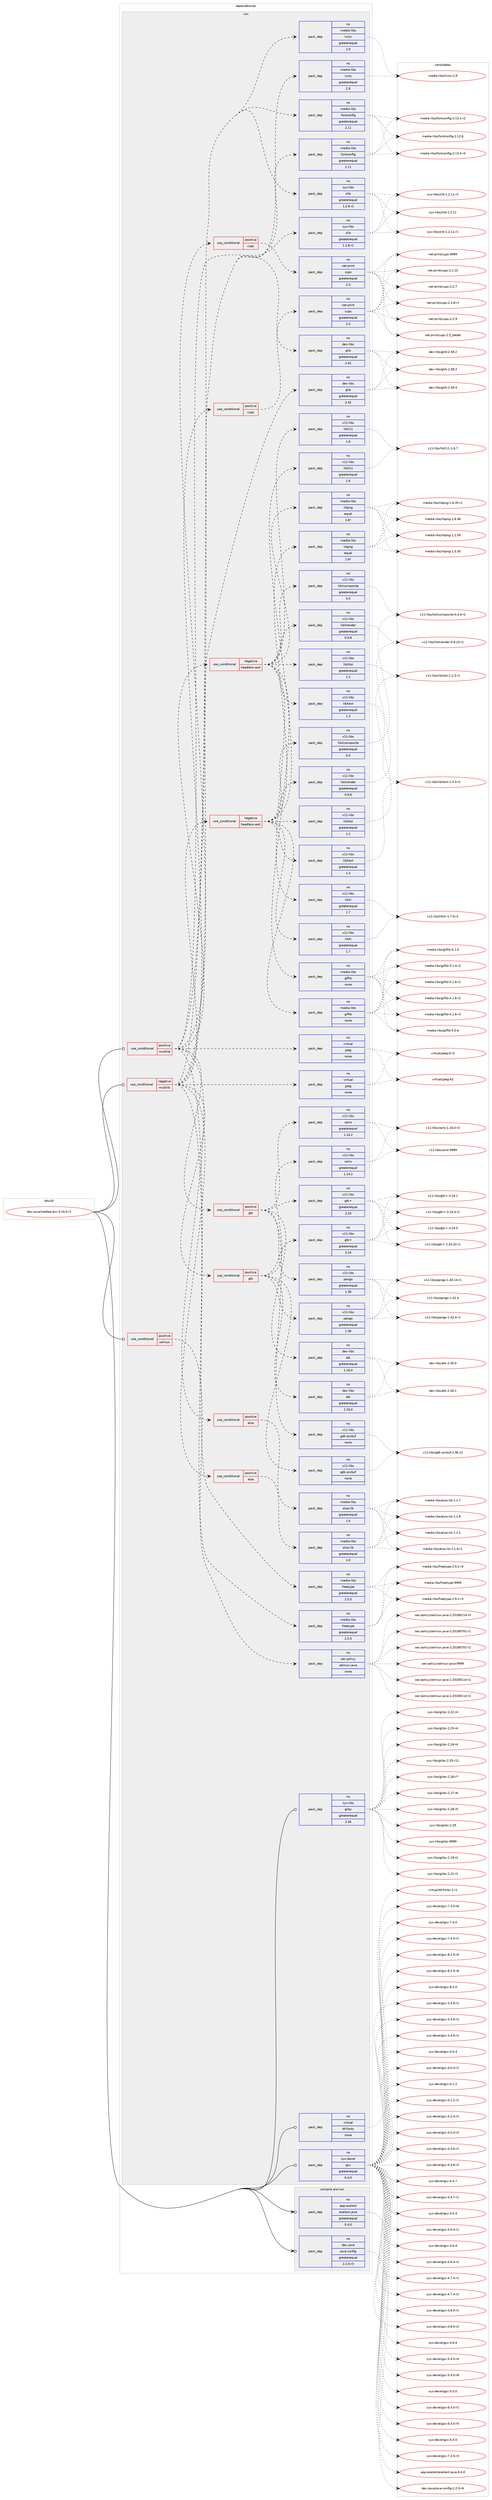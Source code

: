 digraph prolog {

# *************
# Graph options
# *************

newrank=true;
concentrate=true;
compound=true;
graph [rankdir=LR,fontname=Helvetica,fontsize=10,ranksep=1.5];#, ranksep=2.5, nodesep=0.2];
edge  [arrowhead=vee];
node  [fontname=Helvetica,fontsize=10];

# **********
# The ebuild
# **********

subgraph cluster_leftcol {
color=gray;
rank=same;
label=<<i>ebuild</i>>;
id [label="dev-java/icedtea-bin-3.10.0-r1", color=red, width=4, href="../dev-java/icedtea-bin-3.10.0-r1.svg"];
}

# ****************
# The dependencies
# ****************

subgraph cluster_midcol {
color=gray;
label=<<i>dependencies</i>>;
subgraph cluster_compile {
fillcolor="#eeeeee";
style=filled;
label=<<i>compile</i>>;
}
subgraph cluster_compileandrun {
fillcolor="#eeeeee";
style=filled;
label=<<i>compile and run</i>>;
subgraph pack967957 {
dependency1353135 [label=<<TABLE BORDER="0" CELLBORDER="1" CELLSPACING="0" CELLPADDING="4" WIDTH="220"><TR><TD ROWSPAN="6" CELLPADDING="30">pack_dep</TD></TR><TR><TD WIDTH="110">no</TD></TR><TR><TD>app-eselect</TD></TR><TR><TD>eselect-java</TD></TR><TR><TD>greaterequal</TD></TR><TR><TD>0.4.0</TD></TR></TABLE>>, shape=none, color=blue];
}
id:e -> dependency1353135:w [weight=20,style="solid",arrowhead="odotvee"];
subgraph pack967958 {
dependency1353136 [label=<<TABLE BORDER="0" CELLBORDER="1" CELLSPACING="0" CELLPADDING="4" WIDTH="220"><TR><TD ROWSPAN="6" CELLPADDING="30">pack_dep</TD></TR><TR><TD WIDTH="110">no</TD></TR><TR><TD>dev-java</TD></TR><TR><TD>java-config</TD></TR><TR><TD>greaterequal</TD></TR><TR><TD>2.2.0-r3</TD></TR></TABLE>>, shape=none, color=blue];
}
id:e -> dependency1353136:w [weight=20,style="solid",arrowhead="odotvee"];
}
subgraph cluster_run {
fillcolor="#eeeeee";
style=filled;
label=<<i>run</i>>;
subgraph cond362747 {
dependency1353137 [label=<<TABLE BORDER="0" CELLBORDER="1" CELLSPACING="0" CELLPADDING="4"><TR><TD ROWSPAN="3" CELLPADDING="10">use_conditional</TD></TR><TR><TD>negative</TD></TR><TR><TD>multilib</TD></TR></TABLE>>, shape=none, color=red];
subgraph pack967959 {
dependency1353138 [label=<<TABLE BORDER="0" CELLBORDER="1" CELLSPACING="0" CELLPADDING="4" WIDTH="220"><TR><TD ROWSPAN="6" CELLPADDING="30">pack_dep</TD></TR><TR><TD WIDTH="110">no</TD></TR><TR><TD>dev-libs</TD></TR><TR><TD>glib</TD></TR><TR><TD>greaterequal</TD></TR><TR><TD>2.42</TD></TR></TABLE>>, shape=none, color=blue];
}
dependency1353137:e -> dependency1353138:w [weight=20,style="dashed",arrowhead="vee"];
subgraph pack967960 {
dependency1353139 [label=<<TABLE BORDER="0" CELLBORDER="1" CELLSPACING="0" CELLPADDING="4" WIDTH="220"><TR><TD ROWSPAN="6" CELLPADDING="30">pack_dep</TD></TR><TR><TD WIDTH="110">no</TD></TR><TR><TD>media-libs</TD></TR><TR><TD>fontconfig</TD></TR><TR><TD>greaterequal</TD></TR><TR><TD>2.11</TD></TR></TABLE>>, shape=none, color=blue];
}
dependency1353137:e -> dependency1353139:w [weight=20,style="dashed",arrowhead="vee"];
subgraph pack967961 {
dependency1353140 [label=<<TABLE BORDER="0" CELLBORDER="1" CELLSPACING="0" CELLPADDING="4" WIDTH="220"><TR><TD ROWSPAN="6" CELLPADDING="30">pack_dep</TD></TR><TR><TD WIDTH="110">no</TD></TR><TR><TD>media-libs</TD></TR><TR><TD>freetype</TD></TR><TR><TD>greaterequal</TD></TR><TR><TD>2.5.5</TD></TR></TABLE>>, shape=none, color=blue];
}
dependency1353137:e -> dependency1353140:w [weight=20,style="dashed",arrowhead="vee"];
subgraph pack967962 {
dependency1353141 [label=<<TABLE BORDER="0" CELLBORDER="1" CELLSPACING="0" CELLPADDING="4" WIDTH="220"><TR><TD ROWSPAN="6" CELLPADDING="30">pack_dep</TD></TR><TR><TD WIDTH="110">no</TD></TR><TR><TD>media-libs</TD></TR><TR><TD>lcms</TD></TR><TR><TD>greaterequal</TD></TR><TR><TD>2.9</TD></TR></TABLE>>, shape=none, color=blue];
}
dependency1353137:e -> dependency1353141:w [weight=20,style="dashed",arrowhead="vee"];
subgraph pack967963 {
dependency1353142 [label=<<TABLE BORDER="0" CELLBORDER="1" CELLSPACING="0" CELLPADDING="4" WIDTH="220"><TR><TD ROWSPAN="6" CELLPADDING="30">pack_dep</TD></TR><TR><TD WIDTH="110">no</TD></TR><TR><TD>sys-libs</TD></TR><TR><TD>zlib</TD></TR><TR><TD>greaterequal</TD></TR><TR><TD>1.2.8-r1</TD></TR></TABLE>>, shape=none, color=blue];
}
dependency1353137:e -> dependency1353142:w [weight=20,style="dashed",arrowhead="vee"];
subgraph pack967964 {
dependency1353143 [label=<<TABLE BORDER="0" CELLBORDER="1" CELLSPACING="0" CELLPADDING="4" WIDTH="220"><TR><TD ROWSPAN="6" CELLPADDING="30">pack_dep</TD></TR><TR><TD WIDTH="110">no</TD></TR><TR><TD>virtual</TD></TR><TR><TD>jpeg</TD></TR><TR><TD>none</TD></TR><TR><TD></TD></TR></TABLE>>, shape=none, color=blue];
}
dependency1353137:e -> dependency1353143:w [weight=20,style="dashed",arrowhead="vee"];
subgraph cond362748 {
dependency1353144 [label=<<TABLE BORDER="0" CELLBORDER="1" CELLSPACING="0" CELLPADDING="4"><TR><TD ROWSPAN="3" CELLPADDING="10">use_conditional</TD></TR><TR><TD>positive</TD></TR><TR><TD>alsa</TD></TR></TABLE>>, shape=none, color=red];
subgraph pack967965 {
dependency1353145 [label=<<TABLE BORDER="0" CELLBORDER="1" CELLSPACING="0" CELLPADDING="4" WIDTH="220"><TR><TD ROWSPAN="6" CELLPADDING="30">pack_dep</TD></TR><TR><TD WIDTH="110">no</TD></TR><TR><TD>media-libs</TD></TR><TR><TD>alsa-lib</TD></TR><TR><TD>greaterequal</TD></TR><TR><TD>1.0</TD></TR></TABLE>>, shape=none, color=blue];
}
dependency1353144:e -> dependency1353145:w [weight=20,style="dashed",arrowhead="vee"];
}
dependency1353137:e -> dependency1353144:w [weight=20,style="dashed",arrowhead="vee"];
subgraph cond362749 {
dependency1353146 [label=<<TABLE BORDER="0" CELLBORDER="1" CELLSPACING="0" CELLPADDING="4"><TR><TD ROWSPAN="3" CELLPADDING="10">use_conditional</TD></TR><TR><TD>positive</TD></TR><TR><TD>cups</TD></TR></TABLE>>, shape=none, color=red];
subgraph pack967966 {
dependency1353147 [label=<<TABLE BORDER="0" CELLBORDER="1" CELLSPACING="0" CELLPADDING="4" WIDTH="220"><TR><TD ROWSPAN="6" CELLPADDING="30">pack_dep</TD></TR><TR><TD WIDTH="110">no</TD></TR><TR><TD>net-print</TD></TR><TR><TD>cups</TD></TR><TR><TD>greaterequal</TD></TR><TR><TD>2.0</TD></TR></TABLE>>, shape=none, color=blue];
}
dependency1353146:e -> dependency1353147:w [weight=20,style="dashed",arrowhead="vee"];
}
dependency1353137:e -> dependency1353146:w [weight=20,style="dashed",arrowhead="vee"];
subgraph cond362750 {
dependency1353148 [label=<<TABLE BORDER="0" CELLBORDER="1" CELLSPACING="0" CELLPADDING="4"><TR><TD ROWSPAN="3" CELLPADDING="10">use_conditional</TD></TR><TR><TD>positive</TD></TR><TR><TD>gtk</TD></TR></TABLE>>, shape=none, color=red];
subgraph pack967967 {
dependency1353149 [label=<<TABLE BORDER="0" CELLBORDER="1" CELLSPACING="0" CELLPADDING="4" WIDTH="220"><TR><TD ROWSPAN="6" CELLPADDING="30">pack_dep</TD></TR><TR><TD WIDTH="110">no</TD></TR><TR><TD>dev-libs</TD></TR><TR><TD>atk</TD></TR><TR><TD>greaterequal</TD></TR><TR><TD>2.16.0</TD></TR></TABLE>>, shape=none, color=blue];
}
dependency1353148:e -> dependency1353149:w [weight=20,style="dashed",arrowhead="vee"];
subgraph pack967968 {
dependency1353150 [label=<<TABLE BORDER="0" CELLBORDER="1" CELLSPACING="0" CELLPADDING="4" WIDTH="220"><TR><TD ROWSPAN="6" CELLPADDING="30">pack_dep</TD></TR><TR><TD WIDTH="110">no</TD></TR><TR><TD>x11-libs</TD></TR><TR><TD>cairo</TD></TR><TR><TD>greaterequal</TD></TR><TR><TD>1.14.2</TD></TR></TABLE>>, shape=none, color=blue];
}
dependency1353148:e -> dependency1353150:w [weight=20,style="dashed",arrowhead="vee"];
subgraph pack967969 {
dependency1353151 [label=<<TABLE BORDER="0" CELLBORDER="1" CELLSPACING="0" CELLPADDING="4" WIDTH="220"><TR><TD ROWSPAN="6" CELLPADDING="30">pack_dep</TD></TR><TR><TD WIDTH="110">no</TD></TR><TR><TD>x11-libs</TD></TR><TR><TD>gdk-pixbuf</TD></TR><TR><TD>none</TD></TR><TR><TD></TD></TR></TABLE>>, shape=none, color=blue];
}
dependency1353148:e -> dependency1353151:w [weight=20,style="dashed",arrowhead="vee"];
subgraph pack967970 {
dependency1353152 [label=<<TABLE BORDER="0" CELLBORDER="1" CELLSPACING="0" CELLPADDING="4" WIDTH="220"><TR><TD ROWSPAN="6" CELLPADDING="30">pack_dep</TD></TR><TR><TD WIDTH="110">no</TD></TR><TR><TD>x11-libs</TD></TR><TR><TD>gtk+</TD></TR><TR><TD>greaterequal</TD></TR><TR><TD>2.24</TD></TR></TABLE>>, shape=none, color=blue];
}
dependency1353148:e -> dependency1353152:w [weight=20,style="dashed",arrowhead="vee"];
subgraph pack967971 {
dependency1353153 [label=<<TABLE BORDER="0" CELLBORDER="1" CELLSPACING="0" CELLPADDING="4" WIDTH="220"><TR><TD ROWSPAN="6" CELLPADDING="30">pack_dep</TD></TR><TR><TD WIDTH="110">no</TD></TR><TR><TD>x11-libs</TD></TR><TR><TD>pango</TD></TR><TR><TD>greaterequal</TD></TR><TR><TD>1.36</TD></TR></TABLE>>, shape=none, color=blue];
}
dependency1353148:e -> dependency1353153:w [weight=20,style="dashed",arrowhead="vee"];
}
dependency1353137:e -> dependency1353148:w [weight=20,style="dashed",arrowhead="vee"];
subgraph cond362751 {
dependency1353154 [label=<<TABLE BORDER="0" CELLBORDER="1" CELLSPACING="0" CELLPADDING="4"><TR><TD ROWSPAN="3" CELLPADDING="10">use_conditional</TD></TR><TR><TD>negative</TD></TR><TR><TD>headless-awt</TD></TR></TABLE>>, shape=none, color=red];
subgraph pack967972 {
dependency1353155 [label=<<TABLE BORDER="0" CELLBORDER="1" CELLSPACING="0" CELLPADDING="4" WIDTH="220"><TR><TD ROWSPAN="6" CELLPADDING="30">pack_dep</TD></TR><TR><TD WIDTH="110">no</TD></TR><TR><TD>media-libs</TD></TR><TR><TD>giflib</TD></TR><TR><TD>none</TD></TR><TR><TD></TD></TR></TABLE>>, shape=none, color=blue];
}
dependency1353154:e -> dependency1353155:w [weight=20,style="dashed",arrowhead="vee"];
subgraph pack967973 {
dependency1353156 [label=<<TABLE BORDER="0" CELLBORDER="1" CELLSPACING="0" CELLPADDING="4" WIDTH="220"><TR><TD ROWSPAN="6" CELLPADDING="30">pack_dep</TD></TR><TR><TD WIDTH="110">no</TD></TR><TR><TD>media-libs</TD></TR><TR><TD>libpng</TD></TR><TR><TD>equal</TD></TR><TR><TD>1.6*</TD></TR></TABLE>>, shape=none, color=blue];
}
dependency1353154:e -> dependency1353156:w [weight=20,style="dashed",arrowhead="vee"];
subgraph pack967974 {
dependency1353157 [label=<<TABLE BORDER="0" CELLBORDER="1" CELLSPACING="0" CELLPADDING="4" WIDTH="220"><TR><TD ROWSPAN="6" CELLPADDING="30">pack_dep</TD></TR><TR><TD WIDTH="110">no</TD></TR><TR><TD>x11-libs</TD></TR><TR><TD>libX11</TD></TR><TR><TD>greaterequal</TD></TR><TR><TD>1.6</TD></TR></TABLE>>, shape=none, color=blue];
}
dependency1353154:e -> dependency1353157:w [weight=20,style="dashed",arrowhead="vee"];
subgraph pack967975 {
dependency1353158 [label=<<TABLE BORDER="0" CELLBORDER="1" CELLSPACING="0" CELLPADDING="4" WIDTH="220"><TR><TD ROWSPAN="6" CELLPADDING="30">pack_dep</TD></TR><TR><TD WIDTH="110">no</TD></TR><TR><TD>x11-libs</TD></TR><TR><TD>libXcomposite</TD></TR><TR><TD>greaterequal</TD></TR><TR><TD>0.4</TD></TR></TABLE>>, shape=none, color=blue];
}
dependency1353154:e -> dependency1353158:w [weight=20,style="dashed",arrowhead="vee"];
subgraph pack967976 {
dependency1353159 [label=<<TABLE BORDER="0" CELLBORDER="1" CELLSPACING="0" CELLPADDING="4" WIDTH="220"><TR><TD ROWSPAN="6" CELLPADDING="30">pack_dep</TD></TR><TR><TD WIDTH="110">no</TD></TR><TR><TD>x11-libs</TD></TR><TR><TD>libXext</TD></TR><TR><TD>greaterequal</TD></TR><TR><TD>1.3</TD></TR></TABLE>>, shape=none, color=blue];
}
dependency1353154:e -> dependency1353159:w [weight=20,style="dashed",arrowhead="vee"];
subgraph pack967977 {
dependency1353160 [label=<<TABLE BORDER="0" CELLBORDER="1" CELLSPACING="0" CELLPADDING="4" WIDTH="220"><TR><TD ROWSPAN="6" CELLPADDING="30">pack_dep</TD></TR><TR><TD WIDTH="110">no</TD></TR><TR><TD>x11-libs</TD></TR><TR><TD>libXi</TD></TR><TR><TD>greaterequal</TD></TR><TR><TD>1.7</TD></TR></TABLE>>, shape=none, color=blue];
}
dependency1353154:e -> dependency1353160:w [weight=20,style="dashed",arrowhead="vee"];
subgraph pack967978 {
dependency1353161 [label=<<TABLE BORDER="0" CELLBORDER="1" CELLSPACING="0" CELLPADDING="4" WIDTH="220"><TR><TD ROWSPAN="6" CELLPADDING="30">pack_dep</TD></TR><TR><TD WIDTH="110">no</TD></TR><TR><TD>x11-libs</TD></TR><TR><TD>libXrender</TD></TR><TR><TD>greaterequal</TD></TR><TR><TD>0.9.8</TD></TR></TABLE>>, shape=none, color=blue];
}
dependency1353154:e -> dependency1353161:w [weight=20,style="dashed",arrowhead="vee"];
subgraph pack967979 {
dependency1353162 [label=<<TABLE BORDER="0" CELLBORDER="1" CELLSPACING="0" CELLPADDING="4" WIDTH="220"><TR><TD ROWSPAN="6" CELLPADDING="30">pack_dep</TD></TR><TR><TD WIDTH="110">no</TD></TR><TR><TD>x11-libs</TD></TR><TR><TD>libXtst</TD></TR><TR><TD>greaterequal</TD></TR><TR><TD>1.2</TD></TR></TABLE>>, shape=none, color=blue];
}
dependency1353154:e -> dependency1353162:w [weight=20,style="dashed",arrowhead="vee"];
}
dependency1353137:e -> dependency1353154:w [weight=20,style="dashed",arrowhead="vee"];
}
id:e -> dependency1353137:w [weight=20,style="solid",arrowhead="odot"];
subgraph cond362752 {
dependency1353163 [label=<<TABLE BORDER="0" CELLBORDER="1" CELLSPACING="0" CELLPADDING="4"><TR><TD ROWSPAN="3" CELLPADDING="10">use_conditional</TD></TR><TR><TD>positive</TD></TR><TR><TD>multilib</TD></TR></TABLE>>, shape=none, color=red];
subgraph pack967980 {
dependency1353164 [label=<<TABLE BORDER="0" CELLBORDER="1" CELLSPACING="0" CELLPADDING="4" WIDTH="220"><TR><TD ROWSPAN="6" CELLPADDING="30">pack_dep</TD></TR><TR><TD WIDTH="110">no</TD></TR><TR><TD>dev-libs</TD></TR><TR><TD>glib</TD></TR><TR><TD>greaterequal</TD></TR><TR><TD>2.42</TD></TR></TABLE>>, shape=none, color=blue];
}
dependency1353163:e -> dependency1353164:w [weight=20,style="dashed",arrowhead="vee"];
subgraph pack967981 {
dependency1353165 [label=<<TABLE BORDER="0" CELLBORDER="1" CELLSPACING="0" CELLPADDING="4" WIDTH="220"><TR><TD ROWSPAN="6" CELLPADDING="30">pack_dep</TD></TR><TR><TD WIDTH="110">no</TD></TR><TR><TD>media-libs</TD></TR><TR><TD>fontconfig</TD></TR><TR><TD>greaterequal</TD></TR><TR><TD>2.11</TD></TR></TABLE>>, shape=none, color=blue];
}
dependency1353163:e -> dependency1353165:w [weight=20,style="dashed",arrowhead="vee"];
subgraph pack967982 {
dependency1353166 [label=<<TABLE BORDER="0" CELLBORDER="1" CELLSPACING="0" CELLPADDING="4" WIDTH="220"><TR><TD ROWSPAN="6" CELLPADDING="30">pack_dep</TD></TR><TR><TD WIDTH="110">no</TD></TR><TR><TD>media-libs</TD></TR><TR><TD>freetype</TD></TR><TR><TD>greaterequal</TD></TR><TR><TD>2.5.5</TD></TR></TABLE>>, shape=none, color=blue];
}
dependency1353163:e -> dependency1353166:w [weight=20,style="dashed",arrowhead="vee"];
subgraph pack967983 {
dependency1353167 [label=<<TABLE BORDER="0" CELLBORDER="1" CELLSPACING="0" CELLPADDING="4" WIDTH="220"><TR><TD ROWSPAN="6" CELLPADDING="30">pack_dep</TD></TR><TR><TD WIDTH="110">no</TD></TR><TR><TD>media-libs</TD></TR><TR><TD>lcms</TD></TR><TR><TD>greaterequal</TD></TR><TR><TD>2.9</TD></TR></TABLE>>, shape=none, color=blue];
}
dependency1353163:e -> dependency1353167:w [weight=20,style="dashed",arrowhead="vee"];
subgraph pack967984 {
dependency1353168 [label=<<TABLE BORDER="0" CELLBORDER="1" CELLSPACING="0" CELLPADDING="4" WIDTH="220"><TR><TD ROWSPAN="6" CELLPADDING="30">pack_dep</TD></TR><TR><TD WIDTH="110">no</TD></TR><TR><TD>sys-libs</TD></TR><TR><TD>zlib</TD></TR><TR><TD>greaterequal</TD></TR><TR><TD>1.2.8-r1</TD></TR></TABLE>>, shape=none, color=blue];
}
dependency1353163:e -> dependency1353168:w [weight=20,style="dashed",arrowhead="vee"];
subgraph pack967985 {
dependency1353169 [label=<<TABLE BORDER="0" CELLBORDER="1" CELLSPACING="0" CELLPADDING="4" WIDTH="220"><TR><TD ROWSPAN="6" CELLPADDING="30">pack_dep</TD></TR><TR><TD WIDTH="110">no</TD></TR><TR><TD>virtual</TD></TR><TR><TD>jpeg</TD></TR><TR><TD>none</TD></TR><TR><TD></TD></TR></TABLE>>, shape=none, color=blue];
}
dependency1353163:e -> dependency1353169:w [weight=20,style="dashed",arrowhead="vee"];
subgraph cond362753 {
dependency1353170 [label=<<TABLE BORDER="0" CELLBORDER="1" CELLSPACING="0" CELLPADDING="4"><TR><TD ROWSPAN="3" CELLPADDING="10">use_conditional</TD></TR><TR><TD>positive</TD></TR><TR><TD>alsa</TD></TR></TABLE>>, shape=none, color=red];
subgraph pack967986 {
dependency1353171 [label=<<TABLE BORDER="0" CELLBORDER="1" CELLSPACING="0" CELLPADDING="4" WIDTH="220"><TR><TD ROWSPAN="6" CELLPADDING="30">pack_dep</TD></TR><TR><TD WIDTH="110">no</TD></TR><TR><TD>media-libs</TD></TR><TR><TD>alsa-lib</TD></TR><TR><TD>greaterequal</TD></TR><TR><TD>1.0</TD></TR></TABLE>>, shape=none, color=blue];
}
dependency1353170:e -> dependency1353171:w [weight=20,style="dashed",arrowhead="vee"];
}
dependency1353163:e -> dependency1353170:w [weight=20,style="dashed",arrowhead="vee"];
subgraph cond362754 {
dependency1353172 [label=<<TABLE BORDER="0" CELLBORDER="1" CELLSPACING="0" CELLPADDING="4"><TR><TD ROWSPAN="3" CELLPADDING="10">use_conditional</TD></TR><TR><TD>positive</TD></TR><TR><TD>cups</TD></TR></TABLE>>, shape=none, color=red];
subgraph pack967987 {
dependency1353173 [label=<<TABLE BORDER="0" CELLBORDER="1" CELLSPACING="0" CELLPADDING="4" WIDTH="220"><TR><TD ROWSPAN="6" CELLPADDING="30">pack_dep</TD></TR><TR><TD WIDTH="110">no</TD></TR><TR><TD>net-print</TD></TR><TR><TD>cups</TD></TR><TR><TD>greaterequal</TD></TR><TR><TD>2.0</TD></TR></TABLE>>, shape=none, color=blue];
}
dependency1353172:e -> dependency1353173:w [weight=20,style="dashed",arrowhead="vee"];
}
dependency1353163:e -> dependency1353172:w [weight=20,style="dashed",arrowhead="vee"];
subgraph cond362755 {
dependency1353174 [label=<<TABLE BORDER="0" CELLBORDER="1" CELLSPACING="0" CELLPADDING="4"><TR><TD ROWSPAN="3" CELLPADDING="10">use_conditional</TD></TR><TR><TD>positive</TD></TR><TR><TD>gtk</TD></TR></TABLE>>, shape=none, color=red];
subgraph pack967988 {
dependency1353175 [label=<<TABLE BORDER="0" CELLBORDER="1" CELLSPACING="0" CELLPADDING="4" WIDTH="220"><TR><TD ROWSPAN="6" CELLPADDING="30">pack_dep</TD></TR><TR><TD WIDTH="110">no</TD></TR><TR><TD>dev-libs</TD></TR><TR><TD>atk</TD></TR><TR><TD>greaterequal</TD></TR><TR><TD>2.16.0</TD></TR></TABLE>>, shape=none, color=blue];
}
dependency1353174:e -> dependency1353175:w [weight=20,style="dashed",arrowhead="vee"];
subgraph pack967989 {
dependency1353176 [label=<<TABLE BORDER="0" CELLBORDER="1" CELLSPACING="0" CELLPADDING="4" WIDTH="220"><TR><TD ROWSPAN="6" CELLPADDING="30">pack_dep</TD></TR><TR><TD WIDTH="110">no</TD></TR><TR><TD>x11-libs</TD></TR><TR><TD>cairo</TD></TR><TR><TD>greaterequal</TD></TR><TR><TD>1.14.2</TD></TR></TABLE>>, shape=none, color=blue];
}
dependency1353174:e -> dependency1353176:w [weight=20,style="dashed",arrowhead="vee"];
subgraph pack967990 {
dependency1353177 [label=<<TABLE BORDER="0" CELLBORDER="1" CELLSPACING="0" CELLPADDING="4" WIDTH="220"><TR><TD ROWSPAN="6" CELLPADDING="30">pack_dep</TD></TR><TR><TD WIDTH="110">no</TD></TR><TR><TD>x11-libs</TD></TR><TR><TD>gdk-pixbuf</TD></TR><TR><TD>none</TD></TR><TR><TD></TD></TR></TABLE>>, shape=none, color=blue];
}
dependency1353174:e -> dependency1353177:w [weight=20,style="dashed",arrowhead="vee"];
subgraph pack967991 {
dependency1353178 [label=<<TABLE BORDER="0" CELLBORDER="1" CELLSPACING="0" CELLPADDING="4" WIDTH="220"><TR><TD ROWSPAN="6" CELLPADDING="30">pack_dep</TD></TR><TR><TD WIDTH="110">no</TD></TR><TR><TD>x11-libs</TD></TR><TR><TD>gtk+</TD></TR><TR><TD>greaterequal</TD></TR><TR><TD>2.24</TD></TR></TABLE>>, shape=none, color=blue];
}
dependency1353174:e -> dependency1353178:w [weight=20,style="dashed",arrowhead="vee"];
subgraph pack967992 {
dependency1353179 [label=<<TABLE BORDER="0" CELLBORDER="1" CELLSPACING="0" CELLPADDING="4" WIDTH="220"><TR><TD ROWSPAN="6" CELLPADDING="30">pack_dep</TD></TR><TR><TD WIDTH="110">no</TD></TR><TR><TD>x11-libs</TD></TR><TR><TD>pango</TD></TR><TR><TD>greaterequal</TD></TR><TR><TD>1.36</TD></TR></TABLE>>, shape=none, color=blue];
}
dependency1353174:e -> dependency1353179:w [weight=20,style="dashed",arrowhead="vee"];
}
dependency1353163:e -> dependency1353174:w [weight=20,style="dashed",arrowhead="vee"];
subgraph cond362756 {
dependency1353180 [label=<<TABLE BORDER="0" CELLBORDER="1" CELLSPACING="0" CELLPADDING="4"><TR><TD ROWSPAN="3" CELLPADDING="10">use_conditional</TD></TR><TR><TD>negative</TD></TR><TR><TD>headless-awt</TD></TR></TABLE>>, shape=none, color=red];
subgraph pack967993 {
dependency1353181 [label=<<TABLE BORDER="0" CELLBORDER="1" CELLSPACING="0" CELLPADDING="4" WIDTH="220"><TR><TD ROWSPAN="6" CELLPADDING="30">pack_dep</TD></TR><TR><TD WIDTH="110">no</TD></TR><TR><TD>media-libs</TD></TR><TR><TD>giflib</TD></TR><TR><TD>none</TD></TR><TR><TD></TD></TR></TABLE>>, shape=none, color=blue];
}
dependency1353180:e -> dependency1353181:w [weight=20,style="dashed",arrowhead="vee"];
subgraph pack967994 {
dependency1353182 [label=<<TABLE BORDER="0" CELLBORDER="1" CELLSPACING="0" CELLPADDING="4" WIDTH="220"><TR><TD ROWSPAN="6" CELLPADDING="30">pack_dep</TD></TR><TR><TD WIDTH="110">no</TD></TR><TR><TD>media-libs</TD></TR><TR><TD>libpng</TD></TR><TR><TD>equal</TD></TR><TR><TD>1.6*</TD></TR></TABLE>>, shape=none, color=blue];
}
dependency1353180:e -> dependency1353182:w [weight=20,style="dashed",arrowhead="vee"];
subgraph pack967995 {
dependency1353183 [label=<<TABLE BORDER="0" CELLBORDER="1" CELLSPACING="0" CELLPADDING="4" WIDTH="220"><TR><TD ROWSPAN="6" CELLPADDING="30">pack_dep</TD></TR><TR><TD WIDTH="110">no</TD></TR><TR><TD>x11-libs</TD></TR><TR><TD>libX11</TD></TR><TR><TD>greaterequal</TD></TR><TR><TD>1.6</TD></TR></TABLE>>, shape=none, color=blue];
}
dependency1353180:e -> dependency1353183:w [weight=20,style="dashed",arrowhead="vee"];
subgraph pack967996 {
dependency1353184 [label=<<TABLE BORDER="0" CELLBORDER="1" CELLSPACING="0" CELLPADDING="4" WIDTH="220"><TR><TD ROWSPAN="6" CELLPADDING="30">pack_dep</TD></TR><TR><TD WIDTH="110">no</TD></TR><TR><TD>x11-libs</TD></TR><TR><TD>libXcomposite</TD></TR><TR><TD>greaterequal</TD></TR><TR><TD>0.4</TD></TR></TABLE>>, shape=none, color=blue];
}
dependency1353180:e -> dependency1353184:w [weight=20,style="dashed",arrowhead="vee"];
subgraph pack967997 {
dependency1353185 [label=<<TABLE BORDER="0" CELLBORDER="1" CELLSPACING="0" CELLPADDING="4" WIDTH="220"><TR><TD ROWSPAN="6" CELLPADDING="30">pack_dep</TD></TR><TR><TD WIDTH="110">no</TD></TR><TR><TD>x11-libs</TD></TR><TR><TD>libXext</TD></TR><TR><TD>greaterequal</TD></TR><TR><TD>1.3</TD></TR></TABLE>>, shape=none, color=blue];
}
dependency1353180:e -> dependency1353185:w [weight=20,style="dashed",arrowhead="vee"];
subgraph pack967998 {
dependency1353186 [label=<<TABLE BORDER="0" CELLBORDER="1" CELLSPACING="0" CELLPADDING="4" WIDTH="220"><TR><TD ROWSPAN="6" CELLPADDING="30">pack_dep</TD></TR><TR><TD WIDTH="110">no</TD></TR><TR><TD>x11-libs</TD></TR><TR><TD>libXi</TD></TR><TR><TD>greaterequal</TD></TR><TR><TD>1.7</TD></TR></TABLE>>, shape=none, color=blue];
}
dependency1353180:e -> dependency1353186:w [weight=20,style="dashed",arrowhead="vee"];
subgraph pack967999 {
dependency1353187 [label=<<TABLE BORDER="0" CELLBORDER="1" CELLSPACING="0" CELLPADDING="4" WIDTH="220"><TR><TD ROWSPAN="6" CELLPADDING="30">pack_dep</TD></TR><TR><TD WIDTH="110">no</TD></TR><TR><TD>x11-libs</TD></TR><TR><TD>libXrender</TD></TR><TR><TD>greaterequal</TD></TR><TR><TD>0.9.8</TD></TR></TABLE>>, shape=none, color=blue];
}
dependency1353180:e -> dependency1353187:w [weight=20,style="dashed",arrowhead="vee"];
subgraph pack968000 {
dependency1353188 [label=<<TABLE BORDER="0" CELLBORDER="1" CELLSPACING="0" CELLPADDING="4" WIDTH="220"><TR><TD ROWSPAN="6" CELLPADDING="30">pack_dep</TD></TR><TR><TD WIDTH="110">no</TD></TR><TR><TD>x11-libs</TD></TR><TR><TD>libXtst</TD></TR><TR><TD>greaterequal</TD></TR><TR><TD>1.2</TD></TR></TABLE>>, shape=none, color=blue];
}
dependency1353180:e -> dependency1353188:w [weight=20,style="dashed",arrowhead="vee"];
}
dependency1353163:e -> dependency1353180:w [weight=20,style="dashed",arrowhead="vee"];
}
id:e -> dependency1353163:w [weight=20,style="solid",arrowhead="odot"];
subgraph cond362757 {
dependency1353189 [label=<<TABLE BORDER="0" CELLBORDER="1" CELLSPACING="0" CELLPADDING="4"><TR><TD ROWSPAN="3" CELLPADDING="10">use_conditional</TD></TR><TR><TD>positive</TD></TR><TR><TD>selinux</TD></TR></TABLE>>, shape=none, color=red];
subgraph pack968001 {
dependency1353190 [label=<<TABLE BORDER="0" CELLBORDER="1" CELLSPACING="0" CELLPADDING="4" WIDTH="220"><TR><TD ROWSPAN="6" CELLPADDING="30">pack_dep</TD></TR><TR><TD WIDTH="110">no</TD></TR><TR><TD>sec-policy</TD></TR><TR><TD>selinux-java</TD></TR><TR><TD>none</TD></TR><TR><TD></TD></TR></TABLE>>, shape=none, color=blue];
}
dependency1353189:e -> dependency1353190:w [weight=20,style="dashed",arrowhead="vee"];
}
id:e -> dependency1353189:w [weight=20,style="solid",arrowhead="odot"];
subgraph pack968002 {
dependency1353191 [label=<<TABLE BORDER="0" CELLBORDER="1" CELLSPACING="0" CELLPADDING="4" WIDTH="220"><TR><TD ROWSPAN="6" CELLPADDING="30">pack_dep</TD></TR><TR><TD WIDTH="110">no</TD></TR><TR><TD>sys-devel</TD></TR><TR><TD>gcc</TD></TR><TR><TD>greaterequal</TD></TR><TR><TD>6.4.0</TD></TR></TABLE>>, shape=none, color=blue];
}
id:e -> dependency1353191:w [weight=20,style="solid",arrowhead="odot"];
subgraph pack968003 {
dependency1353192 [label=<<TABLE BORDER="0" CELLBORDER="1" CELLSPACING="0" CELLPADDING="4" WIDTH="220"><TR><TD ROWSPAN="6" CELLPADDING="30">pack_dep</TD></TR><TR><TD WIDTH="110">no</TD></TR><TR><TD>sys-libs</TD></TR><TR><TD>glibc</TD></TR><TR><TD>greaterequal</TD></TR><TR><TD>2.26</TD></TR></TABLE>>, shape=none, color=blue];
}
id:e -> dependency1353192:w [weight=20,style="solid",arrowhead="odot"];
subgraph pack968004 {
dependency1353193 [label=<<TABLE BORDER="0" CELLBORDER="1" CELLSPACING="0" CELLPADDING="4" WIDTH="220"><TR><TD ROWSPAN="6" CELLPADDING="30">pack_dep</TD></TR><TR><TD WIDTH="110">no</TD></TR><TR><TD>virtual</TD></TR><TR><TD>ttf-fonts</TD></TR><TR><TD>none</TD></TR><TR><TD></TD></TR></TABLE>>, shape=none, color=blue];
}
id:e -> dependency1353193:w [weight=20,style="solid",arrowhead="odot"];
}
}

# **************
# The candidates
# **************

subgraph cluster_choices {
rank=same;
color=gray;
label=<<i>candidates</i>>;

subgraph choice967957 {
color=black;
nodesep=1;
choice9711211245101115101108101991164710111510110810199116451069711897454846524648 [label="app-eselect/eselect-java-0.4.0", color=red, width=4,href="../app-eselect/eselect-java-0.4.0.svg"];
dependency1353135:e -> choice9711211245101115101108101991164710111510110810199116451069711897454846524648:w [style=dotted,weight="100"];
}
subgraph choice967958 {
color=black;
nodesep=1;
choice10010111845106971189747106971189745991111101021051034550465046484511452 [label="dev-java/java-config-2.2.0-r4", color=red, width=4,href="../dev-java/java-config-2.2.0-r4.svg"];
dependency1353136:e -> choice10010111845106971189747106971189745991111101021051034550465046484511452:w [style=dotted,weight="100"];
}
subgraph choice967959 {
color=black;
nodesep=1;
choice1001011184510810598115471031081059845504653544652 [label="dev-libs/glib-2.56.4", color=red, width=4,href="../dev-libs/glib-2.56.4.svg"];
choice1001011184510810598115471031081059845504653564650 [label="dev-libs/glib-2.58.2", color=red, width=4,href="../dev-libs/glib-2.58.2.svg"];
choice1001011184510810598115471031081059845504653564651 [label="dev-libs/glib-2.58.3", color=red, width=4,href="../dev-libs/glib-2.58.3.svg"];
dependency1353138:e -> choice1001011184510810598115471031081059845504653544652:w [style=dotted,weight="100"];
dependency1353138:e -> choice1001011184510810598115471031081059845504653564650:w [style=dotted,weight="100"];
dependency1353138:e -> choice1001011184510810598115471031081059845504653564651:w [style=dotted,weight="100"];
}
subgraph choice967960 {
color=black;
nodesep=1;
choice109101100105974510810598115471021111101169911111010210510345504649504654 [label="media-libs/fontconfig-2.12.6", color=red, width=4,href="../media-libs/fontconfig-2.12.6.svg"];
choice1091011001059745108105981154710211111011699111110102105103455046495146484511452 [label="media-libs/fontconfig-2.13.0-r4", color=red, width=4,href="../media-libs/fontconfig-2.13.0-r4.svg"];
choice1091011001059745108105981154710211111011699111110102105103455046495146494511450 [label="media-libs/fontconfig-2.13.1-r2", color=red, width=4,href="../media-libs/fontconfig-2.13.1-r2.svg"];
dependency1353139:e -> choice109101100105974510810598115471021111101169911111010210510345504649504654:w [style=dotted,weight="100"];
dependency1353139:e -> choice1091011001059745108105981154710211111011699111110102105103455046495146484511452:w [style=dotted,weight="100"];
dependency1353139:e -> choice1091011001059745108105981154710211111011699111110102105103455046495146494511450:w [style=dotted,weight="100"];
}
subgraph choice967961 {
color=black;
nodesep=1;
choice109101100105974510810598115471021141011011161211121014550465746494511451 [label="media-libs/freetype-2.9.1-r3", color=red, width=4,href="../media-libs/freetype-2.9.1-r3.svg"];
choice109101100105974510810598115471021141011011161211121014550465746494511452 [label="media-libs/freetype-2.9.1-r4", color=red, width=4,href="../media-libs/freetype-2.9.1-r4.svg"];
choice109101100105974510810598115471021141011011161211121014557575757 [label="media-libs/freetype-9999", color=red, width=4,href="../media-libs/freetype-9999.svg"];
dependency1353140:e -> choice109101100105974510810598115471021141011011161211121014550465746494511451:w [style=dotted,weight="100"];
dependency1353140:e -> choice109101100105974510810598115471021141011011161211121014550465746494511452:w [style=dotted,weight="100"];
dependency1353140:e -> choice109101100105974510810598115471021141011011161211121014557575757:w [style=dotted,weight="100"];
}
subgraph choice967962 {
color=black;
nodesep=1;
choice109101100105974510810598115471089910911545504657 [label="media-libs/lcms-2.9", color=red, width=4,href="../media-libs/lcms-2.9.svg"];
dependency1353141:e -> choice109101100105974510810598115471089910911545504657:w [style=dotted,weight="100"];
}
subgraph choice967963 {
color=black;
nodesep=1;
choice1151211154510810598115471221081059845494650464949 [label="sys-libs/zlib-1.2.11", color=red, width=4,href="../sys-libs/zlib-1.2.11.svg"];
choice11512111545108105981154712210810598454946504649494511449 [label="sys-libs/zlib-1.2.11-r1", color=red, width=4,href="../sys-libs/zlib-1.2.11-r1.svg"];
choice11512111545108105981154712210810598454946504649494511450 [label="sys-libs/zlib-1.2.11-r2", color=red, width=4,href="../sys-libs/zlib-1.2.11-r2.svg"];
dependency1353142:e -> choice1151211154510810598115471221081059845494650464949:w [style=dotted,weight="100"];
dependency1353142:e -> choice11512111545108105981154712210810598454946504649494511449:w [style=dotted,weight="100"];
dependency1353142:e -> choice11512111545108105981154712210810598454946504649494511450:w [style=dotted,weight="100"];
}
subgraph choice967964 {
color=black;
nodesep=1;
choice118105114116117971084710611210110345484511450 [label="virtual/jpeg-0-r2", color=red, width=4,href="../virtual/jpeg-0-r2.svg"];
choice1181051141161179710847106112101103455450 [label="virtual/jpeg-62", color=red, width=4,href="../virtual/jpeg-62.svg"];
dependency1353143:e -> choice118105114116117971084710611210110345484511450:w [style=dotted,weight="100"];
dependency1353143:e -> choice1181051141161179710847106112101103455450:w [style=dotted,weight="100"];
}
subgraph choice967965 {
color=black;
nodesep=1;
choice1091011001059745108105981154797108115974510810598454946494650 [label="media-libs/alsa-lib-1.1.2", color=red, width=4,href="../media-libs/alsa-lib-1.1.2.svg"];
choice10910110010597451081059811547971081159745108105984549464946544511449 [label="media-libs/alsa-lib-1.1.6-r1", color=red, width=4,href="../media-libs/alsa-lib-1.1.6-r1.svg"];
choice1091011001059745108105981154797108115974510810598454946494655 [label="media-libs/alsa-lib-1.1.7", color=red, width=4,href="../media-libs/alsa-lib-1.1.7.svg"];
choice1091011001059745108105981154797108115974510810598454946494656 [label="media-libs/alsa-lib-1.1.8", color=red, width=4,href="../media-libs/alsa-lib-1.1.8.svg"];
dependency1353145:e -> choice1091011001059745108105981154797108115974510810598454946494650:w [style=dotted,weight="100"];
dependency1353145:e -> choice10910110010597451081059811547971081159745108105984549464946544511449:w [style=dotted,weight="100"];
dependency1353145:e -> choice1091011001059745108105981154797108115974510810598454946494655:w [style=dotted,weight="100"];
dependency1353145:e -> choice1091011001059745108105981154797108115974510810598454946494656:w [style=dotted,weight="100"];
}
subgraph choice967966 {
color=black;
nodesep=1;
choice11010111645112114105110116479911711211545504650464948 [label="net-print/cups-2.2.10", color=red, width=4,href="../net-print/cups-2.2.10.svg"];
choice110101116451121141051101164799117112115455046504655 [label="net-print/cups-2.2.7", color=red, width=4,href="../net-print/cups-2.2.7.svg"];
choice1101011164511211410511011647991171121154550465046564511449 [label="net-print/cups-2.2.8-r1", color=red, width=4,href="../net-print/cups-2.2.8-r1.svg"];
choice110101116451121141051101164799117112115455046504657 [label="net-print/cups-2.2.9", color=red, width=4,href="../net-print/cups-2.2.9.svg"];
choice1101011164511211410511011647991171121154550465195981011169754 [label="net-print/cups-2.3_beta6", color=red, width=4,href="../net-print/cups-2.3_beta6.svg"];
choice1101011164511211410511011647991171121154557575757 [label="net-print/cups-9999", color=red, width=4,href="../net-print/cups-9999.svg"];
dependency1353147:e -> choice11010111645112114105110116479911711211545504650464948:w [style=dotted,weight="100"];
dependency1353147:e -> choice110101116451121141051101164799117112115455046504655:w [style=dotted,weight="100"];
dependency1353147:e -> choice1101011164511211410511011647991171121154550465046564511449:w [style=dotted,weight="100"];
dependency1353147:e -> choice110101116451121141051101164799117112115455046504657:w [style=dotted,weight="100"];
dependency1353147:e -> choice1101011164511211410511011647991171121154550465195981011169754:w [style=dotted,weight="100"];
dependency1353147:e -> choice1101011164511211410511011647991171121154557575757:w [style=dotted,weight="100"];
}
subgraph choice967967 {
color=black;
nodesep=1;
choice1001011184510810598115479711610745504650564649 [label="dev-libs/atk-2.28.1", color=red, width=4,href="../dev-libs/atk-2.28.1.svg"];
choice1001011184510810598115479711610745504651484648 [label="dev-libs/atk-2.30.0", color=red, width=4,href="../dev-libs/atk-2.30.0.svg"];
dependency1353149:e -> choice1001011184510810598115479711610745504650564649:w [style=dotted,weight="100"];
dependency1353149:e -> choice1001011184510810598115479711610745504651484648:w [style=dotted,weight="100"];
}
subgraph choice967968 {
color=black;
nodesep=1;
choice12049494510810598115479997105114111454946495446484511450 [label="x11-libs/cairo-1.16.0-r2", color=red, width=4,href="../x11-libs/cairo-1.16.0-r2.svg"];
choice120494945108105981154799971051141114557575757 [label="x11-libs/cairo-9999", color=red, width=4,href="../x11-libs/cairo-9999.svg"];
dependency1353150:e -> choice12049494510810598115479997105114111454946495446484511450:w [style=dotted,weight="100"];
dependency1353150:e -> choice120494945108105981154799971051141114557575757:w [style=dotted,weight="100"];
}
subgraph choice967969 {
color=black;
nodesep=1;
choice120494945108105981154710310010745112105120981171024550465154464950 [label="x11-libs/gdk-pixbuf-2.36.12", color=red, width=4,href="../x11-libs/gdk-pixbuf-2.36.12.svg"];
dependency1353151:e -> choice120494945108105981154710310010745112105120981171024550465154464950:w [style=dotted,weight="100"];
}
subgraph choice967970 {
color=black;
nodesep=1;
choice12049494510810598115471031161074345504650524651504511449 [label="x11-libs/gtk+-2.24.32-r1", color=red, width=4,href="../x11-libs/gtk+-2.24.32-r1.svg"];
choice12049494510810598115471031161074345514650524649 [label="x11-libs/gtk+-3.24.1", color=red, width=4,href="../x11-libs/gtk+-3.24.1.svg"];
choice120494945108105981154710311610743455146505246524511449 [label="x11-libs/gtk+-3.24.4-r1", color=red, width=4,href="../x11-libs/gtk+-3.24.4-r1.svg"];
choice12049494510810598115471031161074345514650524653 [label="x11-libs/gtk+-3.24.5", color=red, width=4,href="../x11-libs/gtk+-3.24.5.svg"];
dependency1353152:e -> choice12049494510810598115471031161074345504650524651504511449:w [style=dotted,weight="100"];
dependency1353152:e -> choice12049494510810598115471031161074345514650524649:w [style=dotted,weight="100"];
dependency1353152:e -> choice120494945108105981154710311610743455146505246524511449:w [style=dotted,weight="100"];
dependency1353152:e -> choice12049494510810598115471031161074345514650524653:w [style=dotted,weight="100"];
}
subgraph choice967971 {
color=black;
nodesep=1;
choice12049494510810598115471129711010311145494652484649524511449 [label="x11-libs/pango-1.40.14-r1", color=red, width=4,href="../x11-libs/pango-1.40.14-r1.svg"];
choice12049494510810598115471129711010311145494652504652 [label="x11-libs/pango-1.42.4", color=red, width=4,href="../x11-libs/pango-1.42.4.svg"];
choice120494945108105981154711297110103111454946525046524511449 [label="x11-libs/pango-1.42.4-r1", color=red, width=4,href="../x11-libs/pango-1.42.4-r1.svg"];
dependency1353153:e -> choice12049494510810598115471129711010311145494652484649524511449:w [style=dotted,weight="100"];
dependency1353153:e -> choice12049494510810598115471129711010311145494652504652:w [style=dotted,weight="100"];
dependency1353153:e -> choice120494945108105981154711297110103111454946525046524511449:w [style=dotted,weight="100"];
}
subgraph choice967972 {
color=black;
nodesep=1;
choice10910110010597451081059811547103105102108105984552464946544511450 [label="media-libs/giflib-4.1.6-r2", color=red, width=4,href="../media-libs/giflib-4.1.6-r2.svg"];
choice10910110010597451081059811547103105102108105984552464946544511451 [label="media-libs/giflib-4.1.6-r3", color=red, width=4,href="../media-libs/giflib-4.1.6-r3.svg"];
choice1091011001059745108105981154710310510210810598455346484654 [label="media-libs/giflib-5.0.6", color=red, width=4,href="../media-libs/giflib-5.0.6.svg"];
choice1091011001059745108105981154710310510210810598455346494652 [label="media-libs/giflib-5.1.4", color=red, width=4,href="../media-libs/giflib-5.1.4.svg"];
choice10910110010597451081059811547103105102108105984553464946524511450 [label="media-libs/giflib-5.1.4-r2", color=red, width=4,href="../media-libs/giflib-5.1.4-r2.svg"];
choice10910110010597451081059811547103105102108105984553464946544511449 [label="media-libs/giflib-5.1.6-r1", color=red, width=4,href="../media-libs/giflib-5.1.6-r1.svg"];
dependency1353155:e -> choice10910110010597451081059811547103105102108105984552464946544511450:w [style=dotted,weight="100"];
dependency1353155:e -> choice10910110010597451081059811547103105102108105984552464946544511451:w [style=dotted,weight="100"];
dependency1353155:e -> choice1091011001059745108105981154710310510210810598455346484654:w [style=dotted,weight="100"];
dependency1353155:e -> choice1091011001059745108105981154710310510210810598455346494652:w [style=dotted,weight="100"];
dependency1353155:e -> choice10910110010597451081059811547103105102108105984553464946524511450:w [style=dotted,weight="100"];
dependency1353155:e -> choice10910110010597451081059811547103105102108105984553464946544511449:w [style=dotted,weight="100"];
}
subgraph choice967973 {
color=black;
nodesep=1;
choice109101100105974510810598115471081059811211010345494650465357 [label="media-libs/libpng-1.2.59", color=red, width=4,href="../media-libs/libpng-1.2.59.svg"];
choice109101100105974510810598115471081059811211010345494653465148 [label="media-libs/libpng-1.5.30", color=red, width=4,href="../media-libs/libpng-1.5.30.svg"];
choice1091011001059745108105981154710810598112110103454946544651534511449 [label="media-libs/libpng-1.6.35-r1", color=red, width=4,href="../media-libs/libpng-1.6.35-r1.svg"];
choice109101100105974510810598115471081059811211010345494654465154 [label="media-libs/libpng-1.6.36", color=red, width=4,href="../media-libs/libpng-1.6.36.svg"];
dependency1353156:e -> choice109101100105974510810598115471081059811211010345494650465357:w [style=dotted,weight="100"];
dependency1353156:e -> choice109101100105974510810598115471081059811211010345494653465148:w [style=dotted,weight="100"];
dependency1353156:e -> choice1091011001059745108105981154710810598112110103454946544651534511449:w [style=dotted,weight="100"];
dependency1353156:e -> choice109101100105974510810598115471081059811211010345494654465154:w [style=dotted,weight="100"];
}
subgraph choice967974 {
color=black;
nodesep=1;
choice120494945108105981154710810598884949454946544655 [label="x11-libs/libX11-1.6.7", color=red, width=4,href="../x11-libs/libX11-1.6.7.svg"];
dependency1353157:e -> choice120494945108105981154710810598884949454946544655:w [style=dotted,weight="100"];
}
subgraph choice967975 {
color=black;
nodesep=1;
choice12049494510810598115471081059888991111091121111151051161014548465246524511450 [label="x11-libs/libXcomposite-0.4.4-r2", color=red, width=4,href="../x11-libs/libXcomposite-0.4.4-r2.svg"];
dependency1353158:e -> choice12049494510810598115471081059888991111091121111151051161014548465246524511450:w [style=dotted,weight="100"];
}
subgraph choice967976 {
color=black;
nodesep=1;
choice120494945108105981154710810598881011201164549465146514511449 [label="x11-libs/libXext-1.3.3-r1", color=red, width=4,href="../x11-libs/libXext-1.3.3-r1.svg"];
dependency1353159:e -> choice120494945108105981154710810598881011201164549465146514511449:w [style=dotted,weight="100"];
}
subgraph choice967977 {
color=black;
nodesep=1;
choice120494945108105981154710810598881054549465546574511449 [label="x11-libs/libXi-1.7.9-r1", color=red, width=4,href="../x11-libs/libXi-1.7.9-r1.svg"];
dependency1353160:e -> choice120494945108105981154710810598881054549465546574511449:w [style=dotted,weight="100"];
}
subgraph choice967978 {
color=black;
nodesep=1;
choice12049494510810598115471081059888114101110100101114454846574649484511449 [label="x11-libs/libXrender-0.9.10-r1", color=red, width=4,href="../x11-libs/libXrender-0.9.10-r1.svg"];
dependency1353161:e -> choice12049494510810598115471081059888114101110100101114454846574649484511449:w [style=dotted,weight="100"];
}
subgraph choice967979 {
color=black;
nodesep=1;
choice120494945108105981154710810598881161151164549465046514511449 [label="x11-libs/libXtst-1.2.3-r1", color=red, width=4,href="../x11-libs/libXtst-1.2.3-r1.svg"];
dependency1353162:e -> choice120494945108105981154710810598881161151164549465046514511449:w [style=dotted,weight="100"];
}
subgraph choice967980 {
color=black;
nodesep=1;
choice1001011184510810598115471031081059845504653544652 [label="dev-libs/glib-2.56.4", color=red, width=4,href="../dev-libs/glib-2.56.4.svg"];
choice1001011184510810598115471031081059845504653564650 [label="dev-libs/glib-2.58.2", color=red, width=4,href="../dev-libs/glib-2.58.2.svg"];
choice1001011184510810598115471031081059845504653564651 [label="dev-libs/glib-2.58.3", color=red, width=4,href="../dev-libs/glib-2.58.3.svg"];
dependency1353164:e -> choice1001011184510810598115471031081059845504653544652:w [style=dotted,weight="100"];
dependency1353164:e -> choice1001011184510810598115471031081059845504653564650:w [style=dotted,weight="100"];
dependency1353164:e -> choice1001011184510810598115471031081059845504653564651:w [style=dotted,weight="100"];
}
subgraph choice967981 {
color=black;
nodesep=1;
choice109101100105974510810598115471021111101169911111010210510345504649504654 [label="media-libs/fontconfig-2.12.6", color=red, width=4,href="../media-libs/fontconfig-2.12.6.svg"];
choice1091011001059745108105981154710211111011699111110102105103455046495146484511452 [label="media-libs/fontconfig-2.13.0-r4", color=red, width=4,href="../media-libs/fontconfig-2.13.0-r4.svg"];
choice1091011001059745108105981154710211111011699111110102105103455046495146494511450 [label="media-libs/fontconfig-2.13.1-r2", color=red, width=4,href="../media-libs/fontconfig-2.13.1-r2.svg"];
dependency1353165:e -> choice109101100105974510810598115471021111101169911111010210510345504649504654:w [style=dotted,weight="100"];
dependency1353165:e -> choice1091011001059745108105981154710211111011699111110102105103455046495146484511452:w [style=dotted,weight="100"];
dependency1353165:e -> choice1091011001059745108105981154710211111011699111110102105103455046495146494511450:w [style=dotted,weight="100"];
}
subgraph choice967982 {
color=black;
nodesep=1;
choice109101100105974510810598115471021141011011161211121014550465746494511451 [label="media-libs/freetype-2.9.1-r3", color=red, width=4,href="../media-libs/freetype-2.9.1-r3.svg"];
choice109101100105974510810598115471021141011011161211121014550465746494511452 [label="media-libs/freetype-2.9.1-r4", color=red, width=4,href="../media-libs/freetype-2.9.1-r4.svg"];
choice109101100105974510810598115471021141011011161211121014557575757 [label="media-libs/freetype-9999", color=red, width=4,href="../media-libs/freetype-9999.svg"];
dependency1353166:e -> choice109101100105974510810598115471021141011011161211121014550465746494511451:w [style=dotted,weight="100"];
dependency1353166:e -> choice109101100105974510810598115471021141011011161211121014550465746494511452:w [style=dotted,weight="100"];
dependency1353166:e -> choice109101100105974510810598115471021141011011161211121014557575757:w [style=dotted,weight="100"];
}
subgraph choice967983 {
color=black;
nodesep=1;
choice109101100105974510810598115471089910911545504657 [label="media-libs/lcms-2.9", color=red, width=4,href="../media-libs/lcms-2.9.svg"];
dependency1353167:e -> choice109101100105974510810598115471089910911545504657:w [style=dotted,weight="100"];
}
subgraph choice967984 {
color=black;
nodesep=1;
choice1151211154510810598115471221081059845494650464949 [label="sys-libs/zlib-1.2.11", color=red, width=4,href="../sys-libs/zlib-1.2.11.svg"];
choice11512111545108105981154712210810598454946504649494511449 [label="sys-libs/zlib-1.2.11-r1", color=red, width=4,href="../sys-libs/zlib-1.2.11-r1.svg"];
choice11512111545108105981154712210810598454946504649494511450 [label="sys-libs/zlib-1.2.11-r2", color=red, width=4,href="../sys-libs/zlib-1.2.11-r2.svg"];
dependency1353168:e -> choice1151211154510810598115471221081059845494650464949:w [style=dotted,weight="100"];
dependency1353168:e -> choice11512111545108105981154712210810598454946504649494511449:w [style=dotted,weight="100"];
dependency1353168:e -> choice11512111545108105981154712210810598454946504649494511450:w [style=dotted,weight="100"];
}
subgraph choice967985 {
color=black;
nodesep=1;
choice118105114116117971084710611210110345484511450 [label="virtual/jpeg-0-r2", color=red, width=4,href="../virtual/jpeg-0-r2.svg"];
choice1181051141161179710847106112101103455450 [label="virtual/jpeg-62", color=red, width=4,href="../virtual/jpeg-62.svg"];
dependency1353169:e -> choice118105114116117971084710611210110345484511450:w [style=dotted,weight="100"];
dependency1353169:e -> choice1181051141161179710847106112101103455450:w [style=dotted,weight="100"];
}
subgraph choice967986 {
color=black;
nodesep=1;
choice1091011001059745108105981154797108115974510810598454946494650 [label="media-libs/alsa-lib-1.1.2", color=red, width=4,href="../media-libs/alsa-lib-1.1.2.svg"];
choice10910110010597451081059811547971081159745108105984549464946544511449 [label="media-libs/alsa-lib-1.1.6-r1", color=red, width=4,href="../media-libs/alsa-lib-1.1.6-r1.svg"];
choice1091011001059745108105981154797108115974510810598454946494655 [label="media-libs/alsa-lib-1.1.7", color=red, width=4,href="../media-libs/alsa-lib-1.1.7.svg"];
choice1091011001059745108105981154797108115974510810598454946494656 [label="media-libs/alsa-lib-1.1.8", color=red, width=4,href="../media-libs/alsa-lib-1.1.8.svg"];
dependency1353171:e -> choice1091011001059745108105981154797108115974510810598454946494650:w [style=dotted,weight="100"];
dependency1353171:e -> choice10910110010597451081059811547971081159745108105984549464946544511449:w [style=dotted,weight="100"];
dependency1353171:e -> choice1091011001059745108105981154797108115974510810598454946494655:w [style=dotted,weight="100"];
dependency1353171:e -> choice1091011001059745108105981154797108115974510810598454946494656:w [style=dotted,weight="100"];
}
subgraph choice967987 {
color=black;
nodesep=1;
choice11010111645112114105110116479911711211545504650464948 [label="net-print/cups-2.2.10", color=red, width=4,href="../net-print/cups-2.2.10.svg"];
choice110101116451121141051101164799117112115455046504655 [label="net-print/cups-2.2.7", color=red, width=4,href="../net-print/cups-2.2.7.svg"];
choice1101011164511211410511011647991171121154550465046564511449 [label="net-print/cups-2.2.8-r1", color=red, width=4,href="../net-print/cups-2.2.8-r1.svg"];
choice110101116451121141051101164799117112115455046504657 [label="net-print/cups-2.2.9", color=red, width=4,href="../net-print/cups-2.2.9.svg"];
choice1101011164511211410511011647991171121154550465195981011169754 [label="net-print/cups-2.3_beta6", color=red, width=4,href="../net-print/cups-2.3_beta6.svg"];
choice1101011164511211410511011647991171121154557575757 [label="net-print/cups-9999", color=red, width=4,href="../net-print/cups-9999.svg"];
dependency1353173:e -> choice11010111645112114105110116479911711211545504650464948:w [style=dotted,weight="100"];
dependency1353173:e -> choice110101116451121141051101164799117112115455046504655:w [style=dotted,weight="100"];
dependency1353173:e -> choice1101011164511211410511011647991171121154550465046564511449:w [style=dotted,weight="100"];
dependency1353173:e -> choice110101116451121141051101164799117112115455046504657:w [style=dotted,weight="100"];
dependency1353173:e -> choice1101011164511211410511011647991171121154550465195981011169754:w [style=dotted,weight="100"];
dependency1353173:e -> choice1101011164511211410511011647991171121154557575757:w [style=dotted,weight="100"];
}
subgraph choice967988 {
color=black;
nodesep=1;
choice1001011184510810598115479711610745504650564649 [label="dev-libs/atk-2.28.1", color=red, width=4,href="../dev-libs/atk-2.28.1.svg"];
choice1001011184510810598115479711610745504651484648 [label="dev-libs/atk-2.30.0", color=red, width=4,href="../dev-libs/atk-2.30.0.svg"];
dependency1353175:e -> choice1001011184510810598115479711610745504650564649:w [style=dotted,weight="100"];
dependency1353175:e -> choice1001011184510810598115479711610745504651484648:w [style=dotted,weight="100"];
}
subgraph choice967989 {
color=black;
nodesep=1;
choice12049494510810598115479997105114111454946495446484511450 [label="x11-libs/cairo-1.16.0-r2", color=red, width=4,href="../x11-libs/cairo-1.16.0-r2.svg"];
choice120494945108105981154799971051141114557575757 [label="x11-libs/cairo-9999", color=red, width=4,href="../x11-libs/cairo-9999.svg"];
dependency1353176:e -> choice12049494510810598115479997105114111454946495446484511450:w [style=dotted,weight="100"];
dependency1353176:e -> choice120494945108105981154799971051141114557575757:w [style=dotted,weight="100"];
}
subgraph choice967990 {
color=black;
nodesep=1;
choice120494945108105981154710310010745112105120981171024550465154464950 [label="x11-libs/gdk-pixbuf-2.36.12", color=red, width=4,href="../x11-libs/gdk-pixbuf-2.36.12.svg"];
dependency1353177:e -> choice120494945108105981154710310010745112105120981171024550465154464950:w [style=dotted,weight="100"];
}
subgraph choice967991 {
color=black;
nodesep=1;
choice12049494510810598115471031161074345504650524651504511449 [label="x11-libs/gtk+-2.24.32-r1", color=red, width=4,href="../x11-libs/gtk+-2.24.32-r1.svg"];
choice12049494510810598115471031161074345514650524649 [label="x11-libs/gtk+-3.24.1", color=red, width=4,href="../x11-libs/gtk+-3.24.1.svg"];
choice120494945108105981154710311610743455146505246524511449 [label="x11-libs/gtk+-3.24.4-r1", color=red, width=4,href="../x11-libs/gtk+-3.24.4-r1.svg"];
choice12049494510810598115471031161074345514650524653 [label="x11-libs/gtk+-3.24.5", color=red, width=4,href="../x11-libs/gtk+-3.24.5.svg"];
dependency1353178:e -> choice12049494510810598115471031161074345504650524651504511449:w [style=dotted,weight="100"];
dependency1353178:e -> choice12049494510810598115471031161074345514650524649:w [style=dotted,weight="100"];
dependency1353178:e -> choice120494945108105981154710311610743455146505246524511449:w [style=dotted,weight="100"];
dependency1353178:e -> choice12049494510810598115471031161074345514650524653:w [style=dotted,weight="100"];
}
subgraph choice967992 {
color=black;
nodesep=1;
choice12049494510810598115471129711010311145494652484649524511449 [label="x11-libs/pango-1.40.14-r1", color=red, width=4,href="../x11-libs/pango-1.40.14-r1.svg"];
choice12049494510810598115471129711010311145494652504652 [label="x11-libs/pango-1.42.4", color=red, width=4,href="../x11-libs/pango-1.42.4.svg"];
choice120494945108105981154711297110103111454946525046524511449 [label="x11-libs/pango-1.42.4-r1", color=red, width=4,href="../x11-libs/pango-1.42.4-r1.svg"];
dependency1353179:e -> choice12049494510810598115471129711010311145494652484649524511449:w [style=dotted,weight="100"];
dependency1353179:e -> choice12049494510810598115471129711010311145494652504652:w [style=dotted,weight="100"];
dependency1353179:e -> choice120494945108105981154711297110103111454946525046524511449:w [style=dotted,weight="100"];
}
subgraph choice967993 {
color=black;
nodesep=1;
choice10910110010597451081059811547103105102108105984552464946544511450 [label="media-libs/giflib-4.1.6-r2", color=red, width=4,href="../media-libs/giflib-4.1.6-r2.svg"];
choice10910110010597451081059811547103105102108105984552464946544511451 [label="media-libs/giflib-4.1.6-r3", color=red, width=4,href="../media-libs/giflib-4.1.6-r3.svg"];
choice1091011001059745108105981154710310510210810598455346484654 [label="media-libs/giflib-5.0.6", color=red, width=4,href="../media-libs/giflib-5.0.6.svg"];
choice1091011001059745108105981154710310510210810598455346494652 [label="media-libs/giflib-5.1.4", color=red, width=4,href="../media-libs/giflib-5.1.4.svg"];
choice10910110010597451081059811547103105102108105984553464946524511450 [label="media-libs/giflib-5.1.4-r2", color=red, width=4,href="../media-libs/giflib-5.1.4-r2.svg"];
choice10910110010597451081059811547103105102108105984553464946544511449 [label="media-libs/giflib-5.1.6-r1", color=red, width=4,href="../media-libs/giflib-5.1.6-r1.svg"];
dependency1353181:e -> choice10910110010597451081059811547103105102108105984552464946544511450:w [style=dotted,weight="100"];
dependency1353181:e -> choice10910110010597451081059811547103105102108105984552464946544511451:w [style=dotted,weight="100"];
dependency1353181:e -> choice1091011001059745108105981154710310510210810598455346484654:w [style=dotted,weight="100"];
dependency1353181:e -> choice1091011001059745108105981154710310510210810598455346494652:w [style=dotted,weight="100"];
dependency1353181:e -> choice10910110010597451081059811547103105102108105984553464946524511450:w [style=dotted,weight="100"];
dependency1353181:e -> choice10910110010597451081059811547103105102108105984553464946544511449:w [style=dotted,weight="100"];
}
subgraph choice967994 {
color=black;
nodesep=1;
choice109101100105974510810598115471081059811211010345494650465357 [label="media-libs/libpng-1.2.59", color=red, width=4,href="../media-libs/libpng-1.2.59.svg"];
choice109101100105974510810598115471081059811211010345494653465148 [label="media-libs/libpng-1.5.30", color=red, width=4,href="../media-libs/libpng-1.5.30.svg"];
choice1091011001059745108105981154710810598112110103454946544651534511449 [label="media-libs/libpng-1.6.35-r1", color=red, width=4,href="../media-libs/libpng-1.6.35-r1.svg"];
choice109101100105974510810598115471081059811211010345494654465154 [label="media-libs/libpng-1.6.36", color=red, width=4,href="../media-libs/libpng-1.6.36.svg"];
dependency1353182:e -> choice109101100105974510810598115471081059811211010345494650465357:w [style=dotted,weight="100"];
dependency1353182:e -> choice109101100105974510810598115471081059811211010345494653465148:w [style=dotted,weight="100"];
dependency1353182:e -> choice1091011001059745108105981154710810598112110103454946544651534511449:w [style=dotted,weight="100"];
dependency1353182:e -> choice109101100105974510810598115471081059811211010345494654465154:w [style=dotted,weight="100"];
}
subgraph choice967995 {
color=black;
nodesep=1;
choice120494945108105981154710810598884949454946544655 [label="x11-libs/libX11-1.6.7", color=red, width=4,href="../x11-libs/libX11-1.6.7.svg"];
dependency1353183:e -> choice120494945108105981154710810598884949454946544655:w [style=dotted,weight="100"];
}
subgraph choice967996 {
color=black;
nodesep=1;
choice12049494510810598115471081059888991111091121111151051161014548465246524511450 [label="x11-libs/libXcomposite-0.4.4-r2", color=red, width=4,href="../x11-libs/libXcomposite-0.4.4-r2.svg"];
dependency1353184:e -> choice12049494510810598115471081059888991111091121111151051161014548465246524511450:w [style=dotted,weight="100"];
}
subgraph choice967997 {
color=black;
nodesep=1;
choice120494945108105981154710810598881011201164549465146514511449 [label="x11-libs/libXext-1.3.3-r1", color=red, width=4,href="../x11-libs/libXext-1.3.3-r1.svg"];
dependency1353185:e -> choice120494945108105981154710810598881011201164549465146514511449:w [style=dotted,weight="100"];
}
subgraph choice967998 {
color=black;
nodesep=1;
choice120494945108105981154710810598881054549465546574511449 [label="x11-libs/libXi-1.7.9-r1", color=red, width=4,href="../x11-libs/libXi-1.7.9-r1.svg"];
dependency1353186:e -> choice120494945108105981154710810598881054549465546574511449:w [style=dotted,weight="100"];
}
subgraph choice967999 {
color=black;
nodesep=1;
choice12049494510810598115471081059888114101110100101114454846574649484511449 [label="x11-libs/libXrender-0.9.10-r1", color=red, width=4,href="../x11-libs/libXrender-0.9.10-r1.svg"];
dependency1353187:e -> choice12049494510810598115471081059888114101110100101114454846574649484511449:w [style=dotted,weight="100"];
}
subgraph choice968000 {
color=black;
nodesep=1;
choice120494945108105981154710810598881161151164549465046514511449 [label="x11-libs/libXtst-1.2.3-r1", color=red, width=4,href="../x11-libs/libXtst-1.2.3-r1.svg"];
dependency1353188:e -> choice120494945108105981154710810598881161151164549465046514511449:w [style=dotted,weight="100"];
}
subgraph choice968001 {
color=black;
nodesep=1;
choice1151019945112111108105991214711510110810511011712045106971189745504650484956484949524511449 [label="sec-policy/selinux-java-2.20180114-r1", color=red, width=4,href="../sec-policy/selinux-java-2.20180114-r1.svg"];
choice1151019945112111108105991214711510110810511011712045106971189745504650484956484949524511450 [label="sec-policy/selinux-java-2.20180114-r2", color=red, width=4,href="../sec-policy/selinux-java-2.20180114-r2.svg"];
choice1151019945112111108105991214711510110810511011712045106971189745504650484956484949524511451 [label="sec-policy/selinux-java-2.20180114-r3", color=red, width=4,href="../sec-policy/selinux-java-2.20180114-r3.svg"];
choice1151019945112111108105991214711510110810511011712045106971189745504650484956485548494511449 [label="sec-policy/selinux-java-2.20180701-r1", color=red, width=4,href="../sec-policy/selinux-java-2.20180701-r1.svg"];
choice1151019945112111108105991214711510110810511011712045106971189745504650484956485548494511450 [label="sec-policy/selinux-java-2.20180701-r2", color=red, width=4,href="../sec-policy/selinux-java-2.20180701-r2.svg"];
choice115101994511211110810599121471151011081051101171204510697118974557575757 [label="sec-policy/selinux-java-9999", color=red, width=4,href="../sec-policy/selinux-java-9999.svg"];
dependency1353190:e -> choice1151019945112111108105991214711510110810511011712045106971189745504650484956484949524511449:w [style=dotted,weight="100"];
dependency1353190:e -> choice1151019945112111108105991214711510110810511011712045106971189745504650484956484949524511450:w [style=dotted,weight="100"];
dependency1353190:e -> choice1151019945112111108105991214711510110810511011712045106971189745504650484956484949524511451:w [style=dotted,weight="100"];
dependency1353190:e -> choice1151019945112111108105991214711510110810511011712045106971189745504650484956485548494511449:w [style=dotted,weight="100"];
dependency1353190:e -> choice1151019945112111108105991214711510110810511011712045106971189745504650484956485548494511450:w [style=dotted,weight="100"];
dependency1353190:e -> choice115101994511211110810599121471151011081051101171204510697118974557575757:w [style=dotted,weight="100"];
}
subgraph choice968002 {
color=black;
nodesep=1;
choice115121115451001011181011084710399994551465146544511449 [label="sys-devel/gcc-3.3.6-r1", color=red, width=4,href="../sys-devel/gcc-3.3.6-r1.svg"];
choice115121115451001011181011084710399994551465146544511450 [label="sys-devel/gcc-3.3.6-r2", color=red, width=4,href="../sys-devel/gcc-3.3.6-r2.svg"];
choice115121115451001011181011084710399994551465246544511450 [label="sys-devel/gcc-3.4.6-r2", color=red, width=4,href="../sys-devel/gcc-3.4.6-r2.svg"];
choice11512111545100101118101108471039999455246484652 [label="sys-devel/gcc-4.0.4", color=red, width=4,href="../sys-devel/gcc-4.0.4.svg"];
choice115121115451001011181011084710399994552464846524511449 [label="sys-devel/gcc-4.0.4-r1", color=red, width=4,href="../sys-devel/gcc-4.0.4-r1.svg"];
choice11512111545100101118101108471039999455246494650 [label="sys-devel/gcc-4.1.2", color=red, width=4,href="../sys-devel/gcc-4.1.2.svg"];
choice115121115451001011181011084710399994552464946504511449 [label="sys-devel/gcc-4.1.2-r1", color=red, width=4,href="../sys-devel/gcc-4.1.2-r1.svg"];
choice115121115451001011181011084710399994552465046524511449 [label="sys-devel/gcc-4.2.4-r1", color=red, width=4,href="../sys-devel/gcc-4.2.4-r1.svg"];
choice115121115451001011181011084710399994552465046524511450 [label="sys-devel/gcc-4.2.4-r2", color=red, width=4,href="../sys-devel/gcc-4.2.4-r2.svg"];
choice115121115451001011181011084710399994552465146544511449 [label="sys-devel/gcc-4.3.6-r1", color=red, width=4,href="../sys-devel/gcc-4.3.6-r1.svg"];
choice115121115451001011181011084710399994552465146544511450 [label="sys-devel/gcc-4.3.6-r2", color=red, width=4,href="../sys-devel/gcc-4.3.6-r2.svg"];
choice11512111545100101118101108471039999455246524655 [label="sys-devel/gcc-4.4.7", color=red, width=4,href="../sys-devel/gcc-4.4.7.svg"];
choice115121115451001011181011084710399994552465246554511449 [label="sys-devel/gcc-4.4.7-r1", color=red, width=4,href="../sys-devel/gcc-4.4.7-r1.svg"];
choice11512111545100101118101108471039999455246534652 [label="sys-devel/gcc-4.5.4", color=red, width=4,href="../sys-devel/gcc-4.5.4.svg"];
choice115121115451001011181011084710399994552465346524511449 [label="sys-devel/gcc-4.5.4-r1", color=red, width=4,href="../sys-devel/gcc-4.5.4-r1.svg"];
choice11512111545100101118101108471039999455246544652 [label="sys-devel/gcc-4.6.4", color=red, width=4,href="../sys-devel/gcc-4.6.4.svg"];
choice115121115451001011181011084710399994552465446524511449 [label="sys-devel/gcc-4.6.4-r1", color=red, width=4,href="../sys-devel/gcc-4.6.4-r1.svg"];
choice115121115451001011181011084710399994552465546524511449 [label="sys-devel/gcc-4.7.4-r1", color=red, width=4,href="../sys-devel/gcc-4.7.4-r1.svg"];
choice115121115451001011181011084710399994552465546524511450 [label="sys-devel/gcc-4.7.4-r2", color=red, width=4,href="../sys-devel/gcc-4.7.4-r2.svg"];
choice115121115451001011181011084710399994552465646534511449 [label="sys-devel/gcc-4.8.5-r1", color=red, width=4,href="../sys-devel/gcc-4.8.5-r1.svg"];
choice115121115451001011181011084710399994552465646534511450 [label="sys-devel/gcc-4.8.5-r2", color=red, width=4,href="../sys-devel/gcc-4.8.5-r2.svg"];
choice11512111545100101118101108471039999455246574652 [label="sys-devel/gcc-4.9.4", color=red, width=4,href="../sys-devel/gcc-4.9.4.svg"];
choice115121115451001011181011084710399994553465246484511452 [label="sys-devel/gcc-5.4.0-r4", color=red, width=4,href="../sys-devel/gcc-5.4.0-r4.svg"];
choice115121115451001011181011084710399994553465246484511454 [label="sys-devel/gcc-5.4.0-r6", color=red, width=4,href="../sys-devel/gcc-5.4.0-r6.svg"];
choice11512111545100101118101108471039999455346534648 [label="sys-devel/gcc-5.5.0", color=red, width=4,href="../sys-devel/gcc-5.5.0.svg"];
choice115121115451001011181011084710399994554465246484511449 [label="sys-devel/gcc-6.4.0-r1", color=red, width=4,href="../sys-devel/gcc-6.4.0-r1.svg"];
choice115121115451001011181011084710399994554465246484511453 [label="sys-devel/gcc-6.4.0-r5", color=red, width=4,href="../sys-devel/gcc-6.4.0-r5.svg"];
choice11512111545100101118101108471039999455446534648 [label="sys-devel/gcc-6.5.0", color=red, width=4,href="../sys-devel/gcc-6.5.0.svg"];
choice115121115451001011181011084710399994555465146484511451 [label="sys-devel/gcc-7.3.0-r3", color=red, width=4,href="../sys-devel/gcc-7.3.0-r3.svg"];
choice115121115451001011181011084710399994555465146484511454 [label="sys-devel/gcc-7.3.0-r6", color=red, width=4,href="../sys-devel/gcc-7.3.0-r6.svg"];
choice11512111545100101118101108471039999455546524648 [label="sys-devel/gcc-7.4.0", color=red, width=4,href="../sys-devel/gcc-7.4.0.svg"];
choice115121115451001011181011084710399994555465246484511449 [label="sys-devel/gcc-7.4.0-r1", color=red, width=4,href="../sys-devel/gcc-7.4.0-r1.svg"];
choice115121115451001011181011084710399994556465046484511453 [label="sys-devel/gcc-8.2.0-r5", color=red, width=4,href="../sys-devel/gcc-8.2.0-r5.svg"];
choice115121115451001011181011084710399994556465046484511454 [label="sys-devel/gcc-8.2.0-r6", color=red, width=4,href="../sys-devel/gcc-8.2.0-r6.svg"];
choice11512111545100101118101108471039999455646514648 [label="sys-devel/gcc-8.3.0", color=red, width=4,href="../sys-devel/gcc-8.3.0.svg"];
dependency1353191:e -> choice115121115451001011181011084710399994551465146544511449:w [style=dotted,weight="100"];
dependency1353191:e -> choice115121115451001011181011084710399994551465146544511450:w [style=dotted,weight="100"];
dependency1353191:e -> choice115121115451001011181011084710399994551465246544511450:w [style=dotted,weight="100"];
dependency1353191:e -> choice11512111545100101118101108471039999455246484652:w [style=dotted,weight="100"];
dependency1353191:e -> choice115121115451001011181011084710399994552464846524511449:w [style=dotted,weight="100"];
dependency1353191:e -> choice11512111545100101118101108471039999455246494650:w [style=dotted,weight="100"];
dependency1353191:e -> choice115121115451001011181011084710399994552464946504511449:w [style=dotted,weight="100"];
dependency1353191:e -> choice115121115451001011181011084710399994552465046524511449:w [style=dotted,weight="100"];
dependency1353191:e -> choice115121115451001011181011084710399994552465046524511450:w [style=dotted,weight="100"];
dependency1353191:e -> choice115121115451001011181011084710399994552465146544511449:w [style=dotted,weight="100"];
dependency1353191:e -> choice115121115451001011181011084710399994552465146544511450:w [style=dotted,weight="100"];
dependency1353191:e -> choice11512111545100101118101108471039999455246524655:w [style=dotted,weight="100"];
dependency1353191:e -> choice115121115451001011181011084710399994552465246554511449:w [style=dotted,weight="100"];
dependency1353191:e -> choice11512111545100101118101108471039999455246534652:w [style=dotted,weight="100"];
dependency1353191:e -> choice115121115451001011181011084710399994552465346524511449:w [style=dotted,weight="100"];
dependency1353191:e -> choice11512111545100101118101108471039999455246544652:w [style=dotted,weight="100"];
dependency1353191:e -> choice115121115451001011181011084710399994552465446524511449:w [style=dotted,weight="100"];
dependency1353191:e -> choice115121115451001011181011084710399994552465546524511449:w [style=dotted,weight="100"];
dependency1353191:e -> choice115121115451001011181011084710399994552465546524511450:w [style=dotted,weight="100"];
dependency1353191:e -> choice115121115451001011181011084710399994552465646534511449:w [style=dotted,weight="100"];
dependency1353191:e -> choice115121115451001011181011084710399994552465646534511450:w [style=dotted,weight="100"];
dependency1353191:e -> choice11512111545100101118101108471039999455246574652:w [style=dotted,weight="100"];
dependency1353191:e -> choice115121115451001011181011084710399994553465246484511452:w [style=dotted,weight="100"];
dependency1353191:e -> choice115121115451001011181011084710399994553465246484511454:w [style=dotted,weight="100"];
dependency1353191:e -> choice11512111545100101118101108471039999455346534648:w [style=dotted,weight="100"];
dependency1353191:e -> choice115121115451001011181011084710399994554465246484511449:w [style=dotted,weight="100"];
dependency1353191:e -> choice115121115451001011181011084710399994554465246484511453:w [style=dotted,weight="100"];
dependency1353191:e -> choice11512111545100101118101108471039999455446534648:w [style=dotted,weight="100"];
dependency1353191:e -> choice115121115451001011181011084710399994555465146484511451:w [style=dotted,weight="100"];
dependency1353191:e -> choice115121115451001011181011084710399994555465146484511454:w [style=dotted,weight="100"];
dependency1353191:e -> choice11512111545100101118101108471039999455546524648:w [style=dotted,weight="100"];
dependency1353191:e -> choice115121115451001011181011084710399994555465246484511449:w [style=dotted,weight="100"];
dependency1353191:e -> choice115121115451001011181011084710399994556465046484511453:w [style=dotted,weight="100"];
dependency1353191:e -> choice115121115451001011181011084710399994556465046484511454:w [style=dotted,weight="100"];
dependency1353191:e -> choice11512111545100101118101108471039999455646514648:w [style=dotted,weight="100"];
}
subgraph choice968003 {
color=black;
nodesep=1;
choice115121115451081059811547103108105989945504649574511450 [label="sys-libs/glibc-2.19-r2", color=red, width=4,href="../sys-libs/glibc-2.19-r2.svg"];
choice115121115451081059811547103108105989945504650494511450 [label="sys-libs/glibc-2.21-r2", color=red, width=4,href="../sys-libs/glibc-2.21-r2.svg"];
choice115121115451081059811547103108105989945504650504511452 [label="sys-libs/glibc-2.22-r4", color=red, width=4,href="../sys-libs/glibc-2.22-r4.svg"];
choice115121115451081059811547103108105989945504650514511452 [label="sys-libs/glibc-2.23-r4", color=red, width=4,href="../sys-libs/glibc-2.23-r4.svg"];
choice115121115451081059811547103108105989945504650524511452 [label="sys-libs/glibc-2.24-r4", color=red, width=4,href="../sys-libs/glibc-2.24-r4.svg"];
choice11512111545108105981154710310810598994550465053451144949 [label="sys-libs/glibc-2.25-r11", color=red, width=4,href="../sys-libs/glibc-2.25-r11.svg"];
choice115121115451081059811547103108105989945504650544511455 [label="sys-libs/glibc-2.26-r7", color=red, width=4,href="../sys-libs/glibc-2.26-r7.svg"];
choice115121115451081059811547103108105989945504650554511454 [label="sys-libs/glibc-2.27-r6", color=red, width=4,href="../sys-libs/glibc-2.27-r6.svg"];
choice115121115451081059811547103108105989945504650564511453 [label="sys-libs/glibc-2.28-r5", color=red, width=4,href="../sys-libs/glibc-2.28-r5.svg"];
choice11512111545108105981154710310810598994550465057 [label="sys-libs/glibc-2.29", color=red, width=4,href="../sys-libs/glibc-2.29.svg"];
choice11512111545108105981154710310810598994557575757 [label="sys-libs/glibc-9999", color=red, width=4,href="../sys-libs/glibc-9999.svg"];
dependency1353192:e -> choice115121115451081059811547103108105989945504649574511450:w [style=dotted,weight="100"];
dependency1353192:e -> choice115121115451081059811547103108105989945504650494511450:w [style=dotted,weight="100"];
dependency1353192:e -> choice115121115451081059811547103108105989945504650504511452:w [style=dotted,weight="100"];
dependency1353192:e -> choice115121115451081059811547103108105989945504650514511452:w [style=dotted,weight="100"];
dependency1353192:e -> choice115121115451081059811547103108105989945504650524511452:w [style=dotted,weight="100"];
dependency1353192:e -> choice11512111545108105981154710310810598994550465053451144949:w [style=dotted,weight="100"];
dependency1353192:e -> choice115121115451081059811547103108105989945504650544511455:w [style=dotted,weight="100"];
dependency1353192:e -> choice115121115451081059811547103108105989945504650554511454:w [style=dotted,weight="100"];
dependency1353192:e -> choice115121115451081059811547103108105989945504650564511453:w [style=dotted,weight="100"];
dependency1353192:e -> choice11512111545108105981154710310810598994550465057:w [style=dotted,weight="100"];
dependency1353192:e -> choice11512111545108105981154710310810598994557575757:w [style=dotted,weight="100"];
}
subgraph choice968004 {
color=black;
nodesep=1;
choice11810511411611797108471161161024510211111011611545494511449 [label="virtual/ttf-fonts-1-r1", color=red, width=4,href="../virtual/ttf-fonts-1-r1.svg"];
dependency1353193:e -> choice11810511411611797108471161161024510211111011611545494511449:w [style=dotted,weight="100"];
}
}

}

